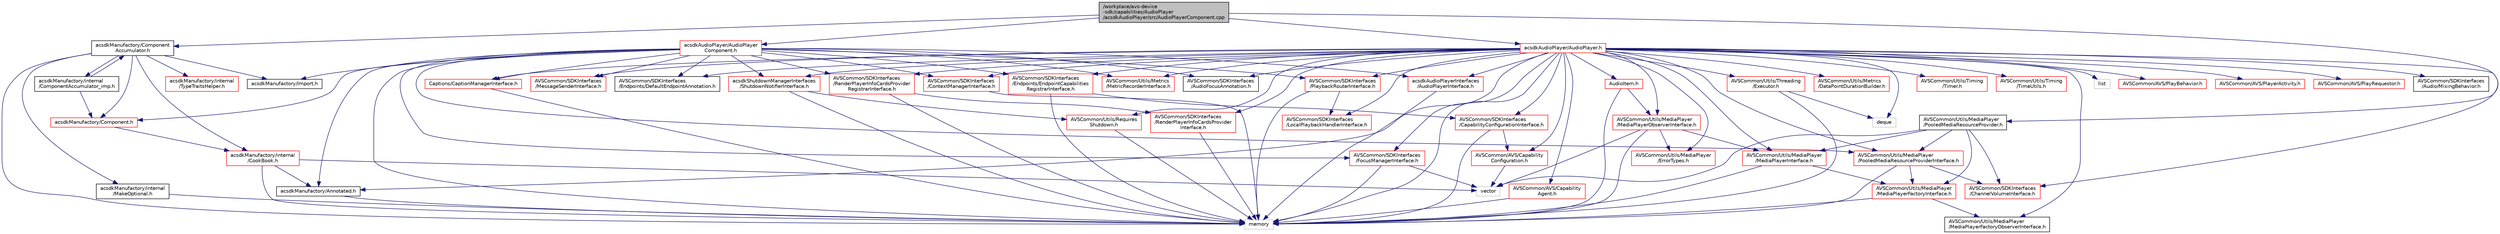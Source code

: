 digraph "/workplace/avs-device-sdk/capabilities/AudioPlayer/acsdkAudioPlayer/src/AudioPlayerComponent.cpp"
{
  edge [fontname="Helvetica",fontsize="10",labelfontname="Helvetica",labelfontsize="10"];
  node [fontname="Helvetica",fontsize="10",shape=record];
  Node0 [label="/workplace/avs-device\l-sdk/capabilities/AudioPlayer\l/acsdkAudioPlayer/src/AudioPlayerComponent.cpp",height=0.2,width=0.4,color="black", fillcolor="grey75", style="filled", fontcolor="black"];
  Node0 -> Node1 [color="midnightblue",fontsize="10",style="solid",fontname="Helvetica"];
  Node1 [label="acsdkManufactory/Component\lAccumulator.h",height=0.2,width=0.4,color="black", fillcolor="white", style="filled",URL="$_component_accumulator_8h.html"];
  Node1 -> Node2 [color="midnightblue",fontsize="10",style="solid",fontname="Helvetica"];
  Node2 [label="memory",height=0.2,width=0.4,color="grey75", fillcolor="white", style="filled"];
  Node1 -> Node3 [color="midnightblue",fontsize="10",style="solid",fontname="Helvetica"];
  Node3 [label="acsdkManufactory/Component.h",height=0.2,width=0.4,color="red", fillcolor="white", style="filled",URL="$_component_8h.html"];
  Node3 -> Node4 [color="midnightblue",fontsize="10",style="solid",fontname="Helvetica"];
  Node4 [label="acsdkManufactory/internal\l/CookBook.h",height=0.2,width=0.4,color="red", fillcolor="white", style="filled",URL="$_cook_book_8h.html"];
  Node4 -> Node2 [color="midnightblue",fontsize="10",style="solid",fontname="Helvetica"];
  Node4 -> Node9 [color="midnightblue",fontsize="10",style="solid",fontname="Helvetica"];
  Node9 [label="vector",height=0.2,width=0.4,color="grey75", fillcolor="white", style="filled"];
  Node4 -> Node10 [color="midnightblue",fontsize="10",style="solid",fontname="Helvetica"];
  Node10 [label="acsdkManufactory/Annotated.h",height=0.2,width=0.4,color="black", fillcolor="white", style="filled",URL="$_annotated_8h.html"];
  Node10 -> Node2 [color="midnightblue",fontsize="10",style="solid",fontname="Helvetica"];
  Node1 -> Node49 [color="midnightblue",fontsize="10",style="solid",fontname="Helvetica"];
  Node49 [label="acsdkManufactory/Import.h",height=0.2,width=0.4,color="black", fillcolor="white", style="filled",URL="$_import_8h.html"];
  Node1 -> Node51 [color="midnightblue",fontsize="10",style="solid",fontname="Helvetica"];
  Node51 [label="acsdkManufactory/internal\l/MakeOptional.h",height=0.2,width=0.4,color="black", fillcolor="white", style="filled",URL="$_make_optional_8h.html"];
  Node51 -> Node2 [color="midnightblue",fontsize="10",style="solid",fontname="Helvetica"];
  Node1 -> Node4 [color="midnightblue",fontsize="10",style="solid",fontname="Helvetica"];
  Node1 -> Node38 [color="midnightblue",fontsize="10",style="solid",fontname="Helvetica"];
  Node38 [label="acsdkManufactory/internal\l/TypeTraitsHelper.h",height=0.2,width=0.4,color="red", fillcolor="white", style="filled",URL="$_type_traits_helper_8h.html"];
  Node1 -> Node53 [color="midnightblue",fontsize="10",style="solid",fontname="Helvetica"];
  Node53 [label="acsdkManufactory/internal\l/ComponentAccumulator_imp.h",height=0.2,width=0.4,color="black", fillcolor="white", style="filled",URL="$_component_accumulator__imp_8h.html"];
  Node53 -> Node3 [color="midnightblue",fontsize="10",style="solid",fontname="Helvetica"];
  Node53 -> Node1 [color="midnightblue",fontsize="10",style="solid",fontname="Helvetica"];
  Node0 -> Node54 [color="midnightblue",fontsize="10",style="solid",fontname="Helvetica"];
  Node54 [label="AVSCommon/Utils/MediaPlayer\l/PooledMediaResourceProvider.h",height=0.2,width=0.4,color="black", fillcolor="white", style="filled",URL="$_pooled_media_resource_provider_8h.html"];
  Node54 -> Node9 [color="midnightblue",fontsize="10",style="solid",fontname="Helvetica"];
  Node54 -> Node55 [color="midnightblue",fontsize="10",style="solid",fontname="Helvetica"];
  Node55 [label="AVSCommon/SDKInterfaces\l/ChannelVolumeInterface.h",height=0.2,width=0.4,color="red", fillcolor="white", style="filled",URL="$_channel_volume_interface_8h.html"];
  Node54 -> Node59 [color="midnightblue",fontsize="10",style="solid",fontname="Helvetica"];
  Node59 [label="AVSCommon/Utils/MediaPlayer\l/MediaPlayerFactoryInterface.h",height=0.2,width=0.4,color="red", fillcolor="white", style="filled",URL="$_media_player_factory_interface_8h.html"];
  Node59 -> Node2 [color="midnightblue",fontsize="10",style="solid",fontname="Helvetica"];
  Node59 -> Node60 [color="midnightblue",fontsize="10",style="solid",fontname="Helvetica"];
  Node60 [label="AVSCommon/Utils/MediaPlayer\l/MediaPlayerFactoryObserverInterface.h",height=0.2,width=0.4,color="black", fillcolor="white", style="filled",URL="$_media_player_factory_observer_interface_8h.html"];
  Node54 -> Node61 [color="midnightblue",fontsize="10",style="solid",fontname="Helvetica"];
  Node61 [label="AVSCommon/Utils/MediaPlayer\l/PooledMediaResourceProviderInterface.h",height=0.2,width=0.4,color="red", fillcolor="white", style="filled",URL="$_pooled_media_resource_provider_interface_8h.html"];
  Node61 -> Node2 [color="midnightblue",fontsize="10",style="solid",fontname="Helvetica"];
  Node61 -> Node55 [color="midnightblue",fontsize="10",style="solid",fontname="Helvetica"];
  Node61 -> Node59 [color="midnightblue",fontsize="10",style="solid",fontname="Helvetica"];
  Node54 -> Node62 [color="midnightblue",fontsize="10",style="solid",fontname="Helvetica"];
  Node62 [label="AVSCommon/Utils/MediaPlayer\l/MediaPlayerInterface.h",height=0.2,width=0.4,color="red", fillcolor="white", style="filled",URL="$_media_player_interface_8h.html"];
  Node62 -> Node2 [color="midnightblue",fontsize="10",style="solid",fontname="Helvetica"];
  Node62 -> Node59 [color="midnightblue",fontsize="10",style="solid",fontname="Helvetica"];
  Node0 -> Node82 [color="midnightblue",fontsize="10",style="solid",fontname="Helvetica"];
  Node82 [label="acsdkAudioPlayer/AudioPlayer.h",height=0.2,width=0.4,color="red", fillcolor="white", style="filled",URL="$_audio_player_8h.html"];
  Node82 -> Node83 [color="midnightblue",fontsize="10",style="solid",fontname="Helvetica"];
  Node83 [label="deque",height=0.2,width=0.4,color="grey75", fillcolor="white", style="filled"];
  Node82 -> Node40 [color="midnightblue",fontsize="10",style="solid",fontname="Helvetica"];
  Node40 [label="list",height=0.2,width=0.4,color="grey75", fillcolor="white", style="filled"];
  Node82 -> Node2 [color="midnightblue",fontsize="10",style="solid",fontname="Helvetica"];
  Node82 -> Node84 [color="midnightblue",fontsize="10",style="solid",fontname="Helvetica"];
  Node84 [label="acsdkAudioPlayerInterfaces\l/AudioPlayerInterface.h",height=0.2,width=0.4,color="red", fillcolor="white", style="filled",URL="$_audio_player_interface_8h.html"];
  Node84 -> Node2 [color="midnightblue",fontsize="10",style="solid",fontname="Helvetica"];
  Node82 -> Node10 [color="midnightblue",fontsize="10",style="solid",fontname="Helvetica"];
  Node82 -> Node89 [color="midnightblue",fontsize="10",style="solid",fontname="Helvetica"];
  Node89 [label="acsdkShutdownManagerInterfaces\l/ShutdownNotifierInterface.h",height=0.2,width=0.4,color="red", fillcolor="white", style="filled",URL="$_shutdown_notifier_interface_8h.html"];
  Node89 -> Node2 [color="midnightblue",fontsize="10",style="solid",fontname="Helvetica"];
  Node89 -> Node91 [color="midnightblue",fontsize="10",style="solid",fontname="Helvetica"];
  Node91 [label="AVSCommon/Utils/Requires\lShutdown.h",height=0.2,width=0.4,color="red", fillcolor="white", style="filled",URL="$_requires_shutdown_8h.html"];
  Node91 -> Node2 [color="midnightblue",fontsize="10",style="solid",fontname="Helvetica"];
  Node82 -> Node92 [color="midnightblue",fontsize="10",style="solid",fontname="Helvetica"];
  Node92 [label="AVSCommon/AVS/Capability\lAgent.h",height=0.2,width=0.4,color="red", fillcolor="white", style="filled",URL="$_capability_agent_8h.html"];
  Node92 -> Node2 [color="midnightblue",fontsize="10",style="solid",fontname="Helvetica"];
  Node82 -> Node128 [color="midnightblue",fontsize="10",style="solid",fontname="Helvetica"];
  Node128 [label="AVSCommon/AVS/Capability\lConfiguration.h",height=0.2,width=0.4,color="red", fillcolor="white", style="filled",URL="$_capability_configuration_8h.html"];
  Node128 -> Node9 [color="midnightblue",fontsize="10",style="solid",fontname="Helvetica"];
  Node82 -> Node74 [color="midnightblue",fontsize="10",style="solid",fontname="Helvetica"];
  Node74 [label="AVSCommon/AVS/PlayBehavior.h",height=0.2,width=0.4,color="red", fillcolor="white", style="filled",URL="$_play_behavior_8h.html"];
  Node82 -> Node86 [color="midnightblue",fontsize="10",style="solid",fontname="Helvetica"];
  Node86 [label="AVSCommon/AVS/PlayerActivity.h",height=0.2,width=0.4,color="red", fillcolor="white", style="filled",URL="$_player_activity_8h.html"];
  Node82 -> Node88 [color="midnightblue",fontsize="10",style="solid",fontname="Helvetica"];
  Node88 [label="AVSCommon/AVS/PlayRequestor.h",height=0.2,width=0.4,color="red", fillcolor="white", style="filled",URL="$_play_requestor_8h.html"];
  Node82 -> Node76 [color="midnightblue",fontsize="10",style="solid",fontname="Helvetica"];
  Node76 [label="AVSCommon/SDKInterfaces\l/Audio/MixingBehavior.h",height=0.2,width=0.4,color="black", fillcolor="white", style="filled",URL="$_s_d_k_interfaces_2include_2_a_v_s_common_2_s_d_k_interfaces_2_audio_2_mixing_behavior_8h.html"];
  Node82 -> Node129 [color="midnightblue",fontsize="10",style="solid",fontname="Helvetica"];
  Node129 [label="AVSCommon/SDKInterfaces\l/AudioFocusAnnotation.h",height=0.2,width=0.4,color="black", fillcolor="white", style="filled",URL="$_audio_focus_annotation_8h.html"];
  Node82 -> Node130 [color="midnightblue",fontsize="10",style="solid",fontname="Helvetica"];
  Node130 [label="AVSCommon/SDKInterfaces\l/CapabilityConfigurationInterface.h",height=0.2,width=0.4,color="red", fillcolor="white", style="filled",URL="$_capability_configuration_interface_8h.html"];
  Node130 -> Node2 [color="midnightblue",fontsize="10",style="solid",fontname="Helvetica"];
  Node130 -> Node128 [color="midnightblue",fontsize="10",style="solid",fontname="Helvetica"];
  Node82 -> Node55 [color="midnightblue",fontsize="10",style="solid",fontname="Helvetica"];
  Node82 -> Node131 [color="midnightblue",fontsize="10",style="solid",fontname="Helvetica"];
  Node131 [label="AVSCommon/SDKInterfaces\l/ContextManagerInterface.h",height=0.2,width=0.4,color="red", fillcolor="white", style="filled",URL="$_context_manager_interface_8h.html"];
  Node131 -> Node2 [color="midnightblue",fontsize="10",style="solid",fontname="Helvetica"];
  Node82 -> Node135 [color="midnightblue",fontsize="10",style="solid",fontname="Helvetica"];
  Node135 [label="AVSCommon/SDKInterfaces\l/FocusManagerInterface.h",height=0.2,width=0.4,color="red", fillcolor="white", style="filled",URL="$_focus_manager_interface_8h.html"];
  Node135 -> Node2 [color="midnightblue",fontsize="10",style="solid",fontname="Helvetica"];
  Node135 -> Node9 [color="midnightblue",fontsize="10",style="solid",fontname="Helvetica"];
  Node82 -> Node138 [color="midnightblue",fontsize="10",style="solid",fontname="Helvetica"];
  Node138 [label="AVSCommon/SDKInterfaces\l/LocalPlaybackHandlerInterface.h",height=0.2,width=0.4,color="red", fillcolor="white", style="filled",URL="$_local_playback_handler_interface_8h.html"];
  Node82 -> Node140 [color="midnightblue",fontsize="10",style="solid",fontname="Helvetica"];
  Node140 [label="AVSCommon/SDKInterfaces\l/MessageSenderInterface.h",height=0.2,width=0.4,color="red", fillcolor="white", style="filled",URL="$_message_sender_interface_8h.html"];
  Node82 -> Node144 [color="midnightblue",fontsize="10",style="solid",fontname="Helvetica"];
  Node144 [label="AVSCommon/SDKInterfaces\l/PlaybackRouterInterface.h",height=0.2,width=0.4,color="red", fillcolor="white", style="filled",URL="$_playback_router_interface_8h.html"];
  Node144 -> Node2 [color="midnightblue",fontsize="10",style="solid",fontname="Helvetica"];
  Node144 -> Node138 [color="midnightblue",fontsize="10",style="solid",fontname="Helvetica"];
  Node82 -> Node146 [color="midnightblue",fontsize="10",style="solid",fontname="Helvetica"];
  Node146 [label="AVSCommon/SDKInterfaces\l/RenderPlayerInfoCardsProvider\lInterface.h",height=0.2,width=0.4,color="red", fillcolor="white", style="filled",URL="$_render_player_info_cards_provider_interface_8h.html"];
  Node146 -> Node2 [color="midnightblue",fontsize="10",style="solid",fontname="Helvetica"];
  Node82 -> Node149 [color="midnightblue",fontsize="10",style="solid",fontname="Helvetica"];
  Node149 [label="AVSCommon/SDKInterfaces\l/RenderPlayerInfoCardsProvider\lRegistrarInterface.h",height=0.2,width=0.4,color="red", fillcolor="white", style="filled",URL="$_render_player_info_cards_provider_registrar_interface_8h.html"];
  Node149 -> Node2 [color="midnightblue",fontsize="10",style="solid",fontname="Helvetica"];
  Node149 -> Node146 [color="midnightblue",fontsize="10",style="solid",fontname="Helvetica"];
  Node82 -> Node150 [color="midnightblue",fontsize="10",style="solid",fontname="Helvetica"];
  Node150 [label="AVSCommon/SDKInterfaces\l/Endpoints/DefaultEndpointAnnotation.h",height=0.2,width=0.4,color="black", fillcolor="white", style="filled",URL="$_default_endpoint_annotation_8h.html"];
  Node82 -> Node151 [color="midnightblue",fontsize="10",style="solid",fontname="Helvetica"];
  Node151 [label="AVSCommon/SDKInterfaces\l/Endpoints/EndpointCapabilities\lRegistrarInterface.h",height=0.2,width=0.4,color="red", fillcolor="white", style="filled",URL="$_endpoint_capabilities_registrar_interface_8h.html"];
  Node151 -> Node2 [color="midnightblue",fontsize="10",style="solid",fontname="Helvetica"];
  Node151 -> Node130 [color="midnightblue",fontsize="10",style="solid",fontname="Helvetica"];
  Node82 -> Node152 [color="midnightblue",fontsize="10",style="solid",fontname="Helvetica"];
  Node152 [label="AVSCommon/Utils/MediaPlayer\l/ErrorTypes.h",height=0.2,width=0.4,color="red", fillcolor="white", style="filled",URL="$_error_types_8h.html"];
  Node82 -> Node61 [color="midnightblue",fontsize="10",style="solid",fontname="Helvetica"];
  Node82 -> Node60 [color="midnightblue",fontsize="10",style="solid",fontname="Helvetica"];
  Node82 -> Node62 [color="midnightblue",fontsize="10",style="solid",fontname="Helvetica"];
  Node82 -> Node153 [color="midnightblue",fontsize="10",style="solid",fontname="Helvetica"];
  Node153 [label="AVSCommon/Utils/MediaPlayer\l/MediaPlayerObserverInterface.h",height=0.2,width=0.4,color="red", fillcolor="white", style="filled",URL="$_media_player_observer_interface_8h.html"];
  Node153 -> Node9 [color="midnightblue",fontsize="10",style="solid",fontname="Helvetica"];
  Node153 -> Node2 [color="midnightblue",fontsize="10",style="solid",fontname="Helvetica"];
  Node153 -> Node152 [color="midnightblue",fontsize="10",style="solid",fontname="Helvetica"];
  Node153 -> Node62 [color="midnightblue",fontsize="10",style="solid",fontname="Helvetica"];
  Node82 -> Node154 [color="midnightblue",fontsize="10",style="solid",fontname="Helvetica"];
  Node154 [label="AVSCommon/Utils/Metrics\l/DataPointDurationBuilder.h",height=0.2,width=0.4,color="red", fillcolor="white", style="filled",URL="$_data_point_duration_builder_8h.html"];
  Node82 -> Node157 [color="midnightblue",fontsize="10",style="solid",fontname="Helvetica"];
  Node157 [label="AVSCommon/Utils/Metrics\l/MetricRecorderInterface.h",height=0.2,width=0.4,color="red", fillcolor="white", style="filled",URL="$_metric_recorder_interface_8h.html"];
  Node82 -> Node91 [color="midnightblue",fontsize="10",style="solid",fontname="Helvetica"];
  Node82 -> Node160 [color="midnightblue",fontsize="10",style="solid",fontname="Helvetica"];
  Node160 [label="AVSCommon/Utils/Threading\l/Executor.h",height=0.2,width=0.4,color="red", fillcolor="white", style="filled",URL="$_executor_8h.html"];
  Node160 -> Node83 [color="midnightblue",fontsize="10",style="solid",fontname="Helvetica"];
  Node160 -> Node2 [color="midnightblue",fontsize="10",style="solid",fontname="Helvetica"];
  Node82 -> Node167 [color="midnightblue",fontsize="10",style="solid",fontname="Helvetica"];
  Node167 [label="AVSCommon/Utils/Timing\l/Timer.h",height=0.2,width=0.4,color="red", fillcolor="white", style="filled",URL="$_a_v_s_common_2_utils_2include_2_a_v_s_common_2_utils_2_timing_2_timer_8h.html"];
  Node82 -> Node104 [color="midnightblue",fontsize="10",style="solid",fontname="Helvetica"];
  Node104 [label="AVSCommon/Utils/Timing\l/TimeUtils.h",height=0.2,width=0.4,color="red", fillcolor="white", style="filled",URL="$_time_utils_8h.html"];
  Node82 -> Node173 [color="midnightblue",fontsize="10",style="solid",fontname="Helvetica"];
  Node173 [label="Captions/CaptionManagerInterface.h",height=0.2,width=0.4,color="red", fillcolor="white", style="filled",URL="$_caption_manager_interface_8h.html"];
  Node173 -> Node2 [color="midnightblue",fontsize="10",style="solid",fontname="Helvetica"];
  Node82 -> Node178 [color="midnightblue",fontsize="10",style="solid",fontname="Helvetica"];
  Node178 [label="AudioItem.h",height=0.2,width=0.4,color="red", fillcolor="white", style="filled",URL="$_audio_item_8h.html"];
  Node178 -> Node2 [color="midnightblue",fontsize="10",style="solid",fontname="Helvetica"];
  Node178 -> Node153 [color="midnightblue",fontsize="10",style="solid",fontname="Helvetica"];
  Node0 -> Node183 [color="midnightblue",fontsize="10",style="solid",fontname="Helvetica"];
  Node183 [label="acsdkAudioPlayer/AudioPlayer\lComponent.h",height=0.2,width=0.4,color="red", fillcolor="white", style="filled",URL="$_audio_player_component_8h.html"];
  Node183 -> Node2 [color="midnightblue",fontsize="10",style="solid",fontname="Helvetica"];
  Node183 -> Node84 [color="midnightblue",fontsize="10",style="solid",fontname="Helvetica"];
  Node183 -> Node10 [color="midnightblue",fontsize="10",style="solid",fontname="Helvetica"];
  Node183 -> Node3 [color="midnightblue",fontsize="10",style="solid",fontname="Helvetica"];
  Node183 -> Node49 [color="midnightblue",fontsize="10",style="solid",fontname="Helvetica"];
  Node183 -> Node89 [color="midnightblue",fontsize="10",style="solid",fontname="Helvetica"];
  Node183 -> Node129 [color="midnightblue",fontsize="10",style="solid",fontname="Helvetica"];
  Node183 -> Node131 [color="midnightblue",fontsize="10",style="solid",fontname="Helvetica"];
  Node183 -> Node135 [color="midnightblue",fontsize="10",style="solid",fontname="Helvetica"];
  Node183 -> Node140 [color="midnightblue",fontsize="10",style="solid",fontname="Helvetica"];
  Node183 -> Node144 [color="midnightblue",fontsize="10",style="solid",fontname="Helvetica"];
  Node183 -> Node149 [color="midnightblue",fontsize="10",style="solid",fontname="Helvetica"];
  Node183 -> Node150 [color="midnightblue",fontsize="10",style="solid",fontname="Helvetica"];
  Node183 -> Node151 [color="midnightblue",fontsize="10",style="solid",fontname="Helvetica"];
  Node183 -> Node61 [color="midnightblue",fontsize="10",style="solid",fontname="Helvetica"];
  Node183 -> Node157 [color="midnightblue",fontsize="10",style="solid",fontname="Helvetica"];
  Node183 -> Node173 [color="midnightblue",fontsize="10",style="solid",fontname="Helvetica"];
}
